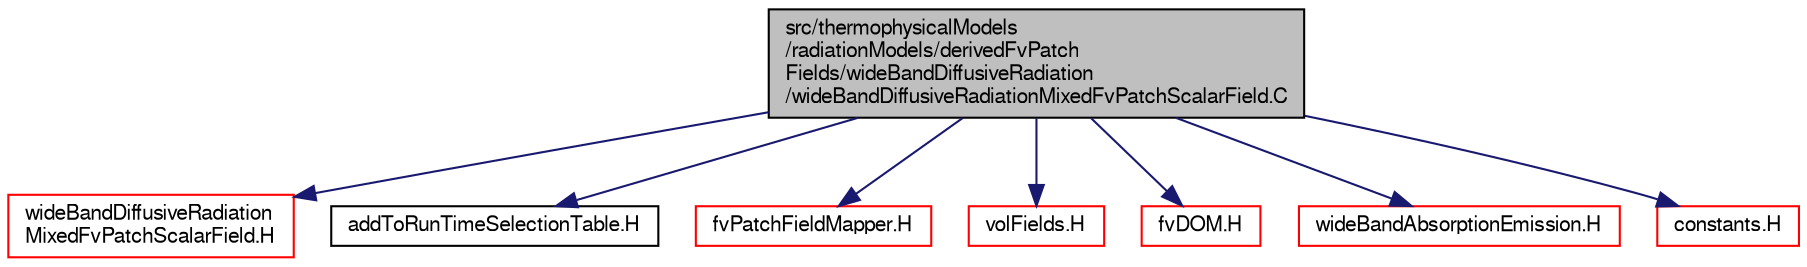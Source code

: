 digraph "src/thermophysicalModels/radiationModels/derivedFvPatchFields/wideBandDiffusiveRadiation/wideBandDiffusiveRadiationMixedFvPatchScalarField.C"
{
  bgcolor="transparent";
  edge [fontname="FreeSans",fontsize="10",labelfontname="FreeSans",labelfontsize="10"];
  node [fontname="FreeSans",fontsize="10",shape=record];
  Node0 [label="src/thermophysicalModels\l/radiationModels/derivedFvPatch\lFields/wideBandDiffusiveRadiation\l/wideBandDiffusiveRadiationMixedFvPatchScalarField.C",height=0.2,width=0.4,color="black", fillcolor="grey75", style="filled", fontcolor="black"];
  Node0 -> Node1 [color="midnightblue",fontsize="10",style="solid",fontname="FreeSans"];
  Node1 [label="wideBandDiffusiveRadiation\lMixedFvPatchScalarField.H",height=0.2,width=0.4,color="red",URL="$a15947.html"];
  Node0 -> Node192 [color="midnightblue",fontsize="10",style="solid",fontname="FreeSans"];
  Node192 [label="addToRunTimeSelectionTable.H",height=0.2,width=0.4,color="black",URL="$a09263.html",tooltip="Macros for easy insertion into run-time selection tables. "];
  Node0 -> Node191 [color="midnightblue",fontsize="10",style="solid",fontname="FreeSans"];
  Node191 [label="fvPatchFieldMapper.H",height=0.2,width=0.4,color="red",URL="$a02468.html"];
  Node0 -> Node193 [color="midnightblue",fontsize="10",style="solid",fontname="FreeSans"];
  Node193 [label="volFields.H",height=0.2,width=0.4,color="red",URL="$a02750.html"];
  Node0 -> Node306 [color="midnightblue",fontsize="10",style="solid",fontname="FreeSans"];
  Node306 [label="fvDOM.H",height=0.2,width=0.4,color="red",URL="$a15974.html"];
  Node0 -> Node330 [color="midnightblue",fontsize="10",style="solid",fontname="FreeSans"];
  Node330 [label="wideBandAbsorptionEmission.H",height=0.2,width=0.4,color="red",URL="$a16061.html"];
  Node0 -> Node338 [color="midnightblue",fontsize="10",style="solid",fontname="FreeSans"];
  Node338 [label="constants.H",height=0.2,width=0.4,color="red",URL="$a10217.html"];
}
